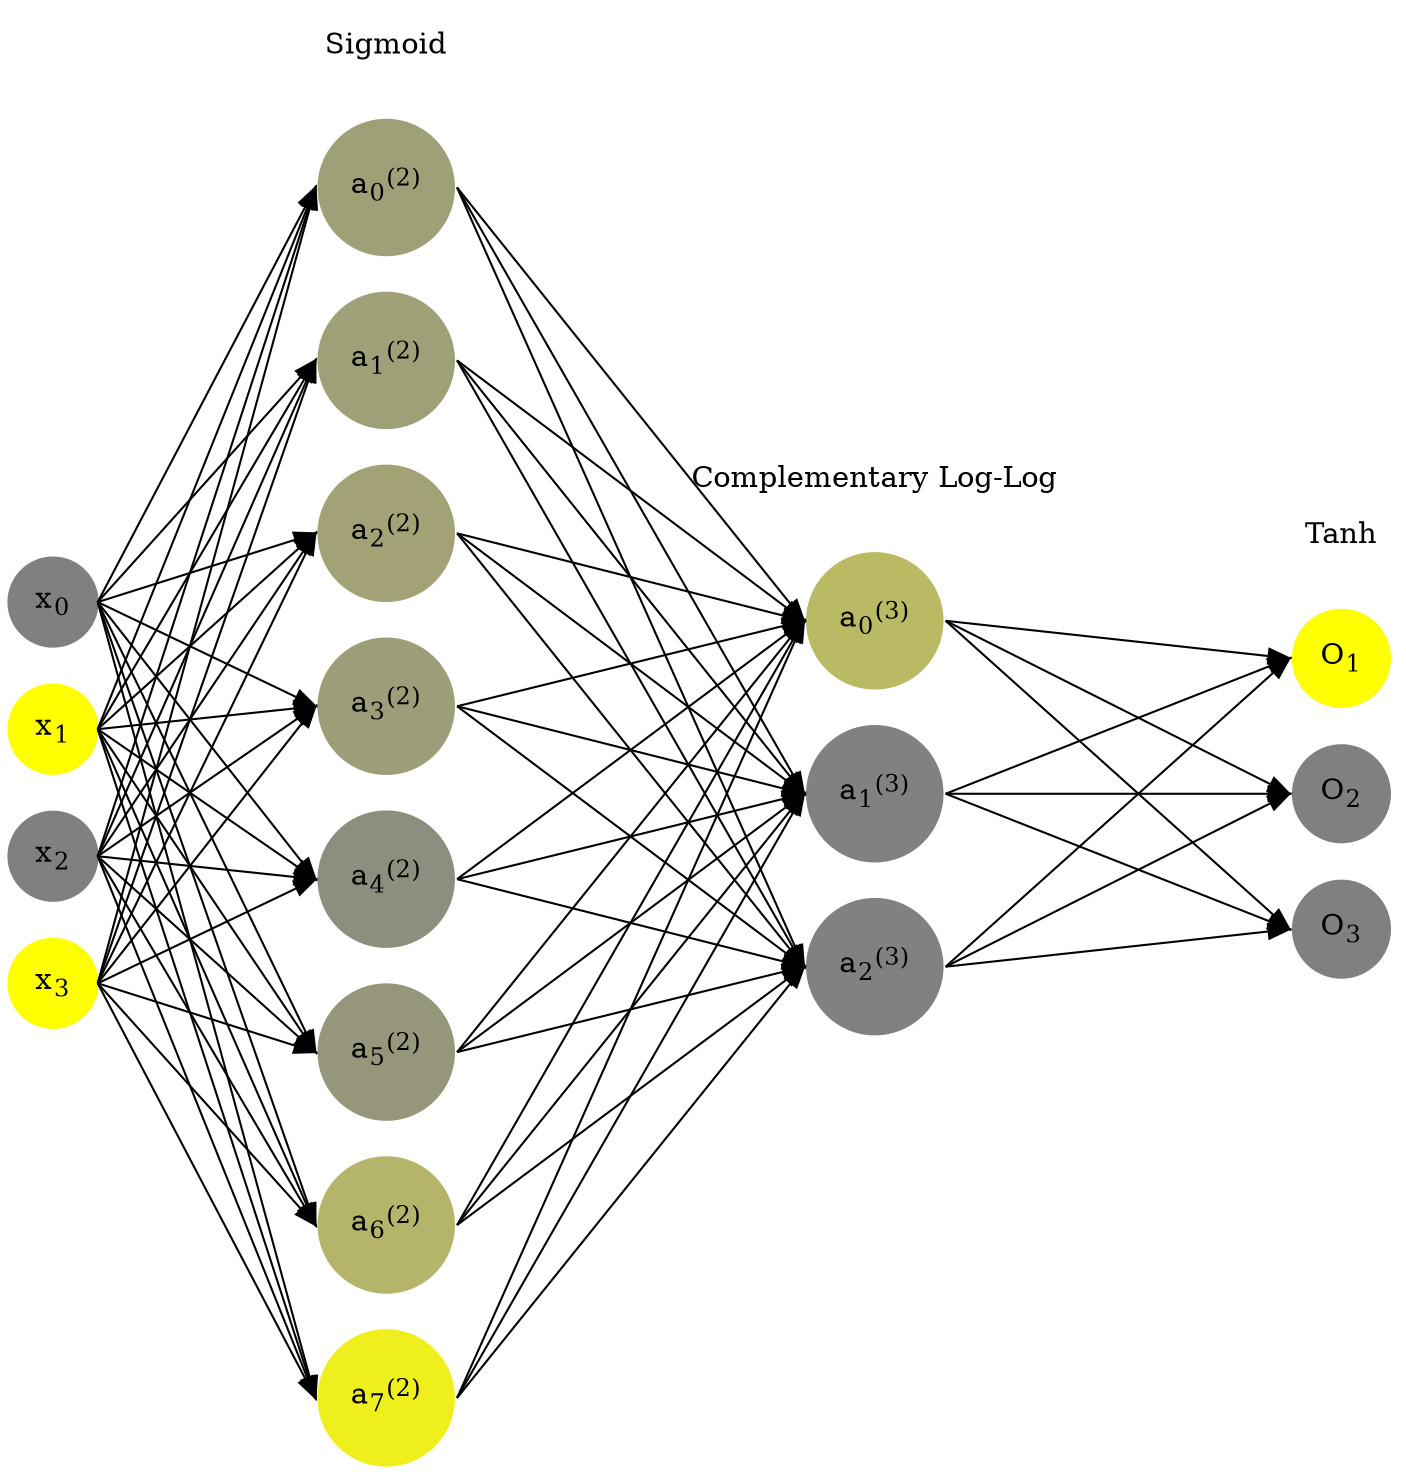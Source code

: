digraph G {
	rankdir = LR;
	splines=false;
	edge[style=invis];
	ranksep= 1.4;
	{
	node [shape=circle, color="0.1667, 0.0, 0.5", style=filled, fillcolor="0.1667, 0.0, 0.5"];
	x0 [label=<x<sub>0</sub>>];
	}
	{
	node [shape=circle, color="0.1667, 1.0, 1.0", style=filled, fillcolor="0.1667, 1.0, 1.0"];
	x1 [label=<x<sub>1</sub>>];
	}
	{
	node [shape=circle, color="0.1667, 0.0, 0.5", style=filled, fillcolor="0.1667, 0.0, 0.5"];
	x2 [label=<x<sub>2</sub>>];
	}
	{
	node [shape=circle, color="0.1667, 1.0, 1.0", style=filled, fillcolor="0.1667, 1.0, 1.0"];
	x3 [label=<x<sub>3</sub>>];
	}
	{
	node [shape=circle, color="0.1667, 0.245677, 0.622838", style=filled, fillcolor="0.1667, 0.245677, 0.622838"];
	a02 [label=<a<sub>0</sub><sup>(2)</sup>>];
	}
	{
	node [shape=circle, color="0.1667, 0.243054, 0.621527", style=filled, fillcolor="0.1667, 0.243054, 0.621527"];
	a12 [label=<a<sub>1</sub><sup>(2)</sup>>];
	}
	{
	node [shape=circle, color="0.1667, 0.269167, 0.634583", style=filled, fillcolor="0.1667, 0.269167, 0.634583"];
	a22 [label=<a<sub>2</sub><sup>(2)</sup>>];
	}
	{
	node [shape=circle, color="0.1667, 0.227537, 0.613769", style=filled, fillcolor="0.1667, 0.227537, 0.613769"];
	a32 [label=<a<sub>3</sub><sup>(2)</sup>>];
	}
	{
	node [shape=circle, color="0.1667, 0.114799, 0.557400", style=filled, fillcolor="0.1667, 0.114799, 0.557400"];
	a42 [label=<a<sub>4</sub><sup>(2)</sup>>];
	}
	{
	node [shape=circle, color="0.1667, 0.179143, 0.589571", style=filled, fillcolor="0.1667, 0.179143, 0.589571"];
	a52 [label=<a<sub>5</sub><sup>(2)</sup>>];
	}
	{
	node [shape=circle, color="0.1667, 0.412898, 0.706449", style=filled, fillcolor="0.1667, 0.412898, 0.706449"];
	a62 [label=<a<sub>6</sub><sup>(2)</sup>>];
	}
	{
	node [shape=circle, color="0.1667, 0.870624, 0.935312", style=filled, fillcolor="0.1667, 0.870624, 0.935312"];
	a72 [label=<a<sub>7</sub><sup>(2)</sup>>];
	}
	{
	node [shape=circle, color="0.1667, 0.455178, 0.727589", style=filled, fillcolor="0.1667, 0.455178, 0.727589"];
	a03 [label=<a<sub>0</sub><sup>(3)</sup>>];
	}
	{
	node [shape=circle, color="0.1667, 0.012507, 0.506254", style=filled, fillcolor="0.1667, 0.012507, 0.506254"];
	a13 [label=<a<sub>1</sub><sup>(3)</sup>>];
	}
	{
	node [shape=circle, color="0.1667, 0.011506, 0.505753", style=filled, fillcolor="0.1667, 0.011506, 0.505753"];
	a23 [label=<a<sub>2</sub><sup>(3)</sup>>];
	}
	{
	node [shape=circle, color="0.1667, 1.0, 1.0", style=filled, fillcolor="0.1667, 1.0, 1.0"];
	O1 [label=<O<sub>1</sub>>];
	}
	{
	node [shape=circle, color="0.1667, 0.0, 0.5", style=filled, fillcolor="0.1667, 0.0, 0.5"];
	O2 [label=<O<sub>2</sub>>];
	}
	{
	node [shape=circle, color="0.1667, 0.0, 0.5", style=filled, fillcolor="0.1667, 0.0, 0.5"];
	O3 [label=<O<sub>3</sub>>];
	}
	{
	rank=same;
	x0->x1->x2->x3;
	}
	{
	rank=same;
	a02->a12->a22->a32->a42->a52->a62->a72;
	}
	{
	rank=same;
	a03->a13->a23;
	}
	{
	rank=same;
	O1->O2->O3;
	}
	l1 [shape=plaintext,label="Sigmoid"];
	l1->a02;
	{rank=same; l1;a02};
	l2 [shape=plaintext,label="Complementary Log-Log"];
	l2->a03;
	{rank=same; l2;a03};
	l3 [shape=plaintext,label="Tanh"];
	l3->O1;
	{rank=same; l3;O1};
edge[style=solid, tailport=e, headport=w];
	{x0;x1;x2;x3} -> {a02;a12;a22;a32;a42;a52;a62;a72};
	{a02;a12;a22;a32;a42;a52;a62;a72} -> {a03;a13;a23};
	{a03;a13;a23} -> {O1,O2,O3};
}